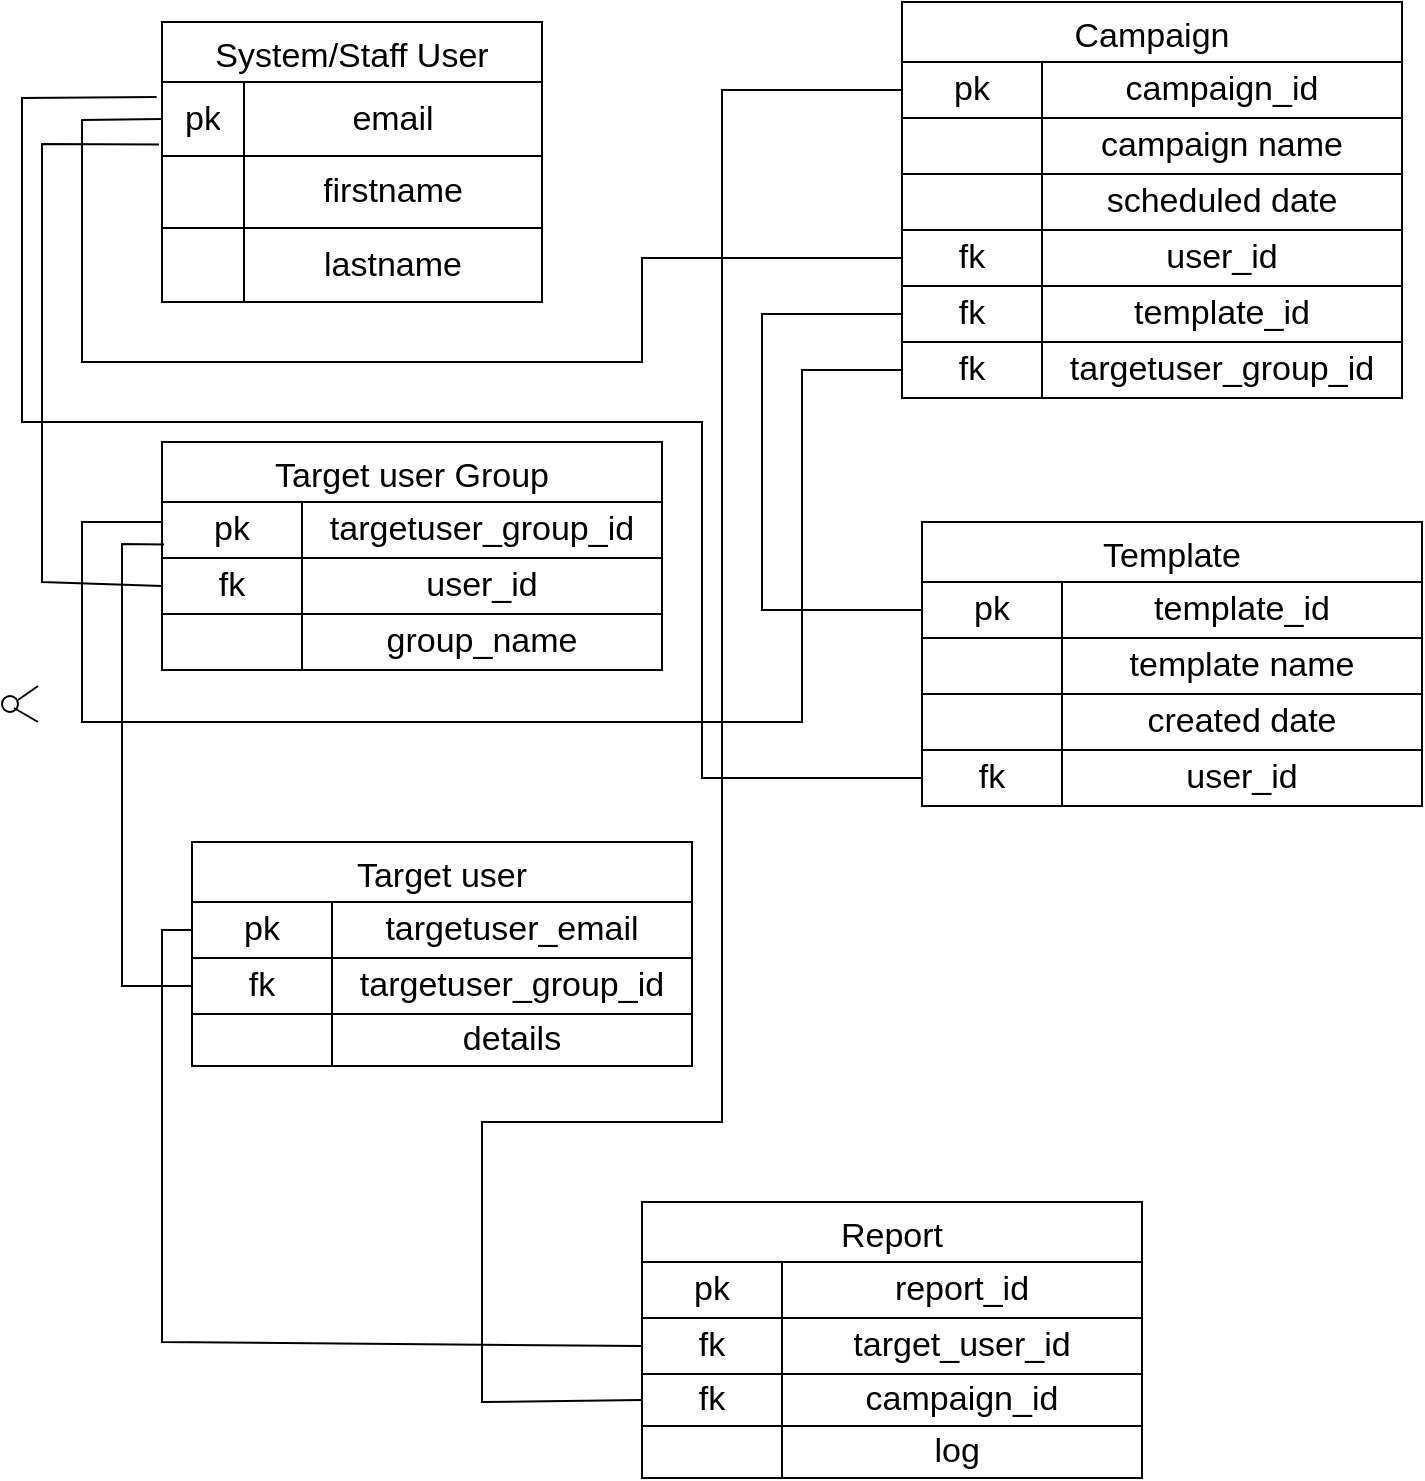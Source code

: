 <mxfile version="15.5.8" type="github">
  <diagram id="3sVeqilaeU76Qi4j4wXU" name="Page-1">
    <mxGraphModel dx="484" dy="245" grid="1" gridSize="10" guides="1" tooltips="1" connect="1" arrows="1" fold="1" page="1" pageScale="1" pageWidth="850" pageHeight="1100" math="0" shadow="0">
      <root>
        <mxCell id="0" />
        <mxCell id="1" parent="0" />
        <mxCell id="B4DYz3CWHDuPZqb7g97D-31" value="System/Staff User" style="shape=table;startSize=30;container=1;collapsible=0;childLayout=tableLayout;fontSize=17;" vertex="1" parent="1">
          <mxGeometry x="160" y="110" width="190" height="140" as="geometry" />
        </mxCell>
        <mxCell id="B4DYz3CWHDuPZqb7g97D-32" value="" style="shape=partialRectangle;collapsible=0;dropTarget=0;pointerEvents=0;fillColor=none;top=0;left=0;bottom=0;right=0;points=[[0,0.5],[1,0.5]];portConstraint=eastwest;fontSize=17;" vertex="1" parent="B4DYz3CWHDuPZqb7g97D-31">
          <mxGeometry y="30" width="190" height="37" as="geometry" />
        </mxCell>
        <mxCell id="B4DYz3CWHDuPZqb7g97D-33" value="pk" style="shape=partialRectangle;html=1;whiteSpace=wrap;connectable=0;overflow=hidden;fillColor=none;top=0;left=0;bottom=0;right=0;pointerEvents=1;fontSize=17;" vertex="1" parent="B4DYz3CWHDuPZqb7g97D-32">
          <mxGeometry width="41" height="37" as="geometry">
            <mxRectangle width="41" height="37" as="alternateBounds" />
          </mxGeometry>
        </mxCell>
        <mxCell id="B4DYz3CWHDuPZqb7g97D-34" value="email" style="shape=partialRectangle;html=1;whiteSpace=wrap;connectable=0;overflow=hidden;fillColor=none;top=0;left=0;bottom=0;right=0;pointerEvents=1;fontSize=17;" vertex="1" parent="B4DYz3CWHDuPZqb7g97D-32">
          <mxGeometry x="41" width="149" height="37" as="geometry">
            <mxRectangle width="149" height="37" as="alternateBounds" />
          </mxGeometry>
        </mxCell>
        <mxCell id="B4DYz3CWHDuPZqb7g97D-35" value="" style="shape=partialRectangle;collapsible=0;dropTarget=0;pointerEvents=0;fillColor=none;top=0;left=0;bottom=0;right=0;points=[[0,0.5],[1,0.5]];portConstraint=eastwest;fontSize=17;" vertex="1" parent="B4DYz3CWHDuPZqb7g97D-31">
          <mxGeometry y="67" width="190" height="36" as="geometry" />
        </mxCell>
        <mxCell id="B4DYz3CWHDuPZqb7g97D-36" value="" style="shape=partialRectangle;html=1;whiteSpace=wrap;connectable=0;overflow=hidden;fillColor=none;top=0;left=0;bottom=0;right=0;pointerEvents=1;fontSize=17;" vertex="1" parent="B4DYz3CWHDuPZqb7g97D-35">
          <mxGeometry width="41" height="36" as="geometry">
            <mxRectangle width="41" height="36" as="alternateBounds" />
          </mxGeometry>
        </mxCell>
        <mxCell id="B4DYz3CWHDuPZqb7g97D-37" value="firstname" style="shape=partialRectangle;html=1;whiteSpace=wrap;connectable=0;overflow=hidden;fillColor=none;top=0;left=0;bottom=0;right=0;pointerEvents=1;fontSize=17;" vertex="1" parent="B4DYz3CWHDuPZqb7g97D-35">
          <mxGeometry x="41" width="149" height="36" as="geometry">
            <mxRectangle width="149" height="36" as="alternateBounds" />
          </mxGeometry>
        </mxCell>
        <mxCell id="B4DYz3CWHDuPZqb7g97D-38" value="" style="shape=partialRectangle;collapsible=0;dropTarget=0;pointerEvents=0;fillColor=none;top=0;left=0;bottom=0;right=0;points=[[0,0.5],[1,0.5]];portConstraint=eastwest;fontSize=17;" vertex="1" parent="B4DYz3CWHDuPZqb7g97D-31">
          <mxGeometry y="103" width="190" height="37" as="geometry" />
        </mxCell>
        <mxCell id="B4DYz3CWHDuPZqb7g97D-39" value="" style="shape=partialRectangle;html=1;whiteSpace=wrap;connectable=0;overflow=hidden;fillColor=none;top=0;left=0;bottom=0;right=0;pointerEvents=1;fontSize=17;" vertex="1" parent="B4DYz3CWHDuPZqb7g97D-38">
          <mxGeometry width="41" height="37" as="geometry">
            <mxRectangle width="41" height="37" as="alternateBounds" />
          </mxGeometry>
        </mxCell>
        <mxCell id="B4DYz3CWHDuPZqb7g97D-40" value="lastname" style="shape=partialRectangle;html=1;whiteSpace=wrap;connectable=0;overflow=hidden;fillColor=none;top=0;left=0;bottom=0;right=0;pointerEvents=1;fontSize=17;" vertex="1" parent="B4DYz3CWHDuPZqb7g97D-38">
          <mxGeometry x="41" width="149" height="37" as="geometry">
            <mxRectangle width="149" height="37" as="alternateBounds" />
          </mxGeometry>
        </mxCell>
        <mxCell id="B4DYz3CWHDuPZqb7g97D-111" value="Campaign" style="shape=table;startSize=30;container=1;collapsible=0;childLayout=tableLayout;fontSize=17;" vertex="1" parent="1">
          <mxGeometry x="530" y="100" width="250" height="198" as="geometry" />
        </mxCell>
        <mxCell id="B4DYz3CWHDuPZqb7g97D-112" value="" style="shape=partialRectangle;collapsible=0;dropTarget=0;pointerEvents=0;fillColor=none;top=0;left=0;bottom=0;right=0;points=[[0,0.5],[1,0.5]];portConstraint=eastwest;fontSize=17;" vertex="1" parent="B4DYz3CWHDuPZqb7g97D-111">
          <mxGeometry y="30" width="250" height="28" as="geometry" />
        </mxCell>
        <mxCell id="B4DYz3CWHDuPZqb7g97D-113" value="pk" style="shape=partialRectangle;html=1;whiteSpace=wrap;connectable=0;overflow=hidden;fillColor=none;top=0;left=0;bottom=0;right=0;pointerEvents=1;fontSize=17;" vertex="1" parent="B4DYz3CWHDuPZqb7g97D-112">
          <mxGeometry width="70" height="28" as="geometry">
            <mxRectangle width="70" height="28" as="alternateBounds" />
          </mxGeometry>
        </mxCell>
        <mxCell id="B4DYz3CWHDuPZqb7g97D-114" value="campaign_id" style="shape=partialRectangle;html=1;whiteSpace=wrap;connectable=0;overflow=hidden;fillColor=none;top=0;left=0;bottom=0;right=0;pointerEvents=1;fontSize=17;" vertex="1" parent="B4DYz3CWHDuPZqb7g97D-112">
          <mxGeometry x="70" width="180" height="28" as="geometry">
            <mxRectangle width="180" height="28" as="alternateBounds" />
          </mxGeometry>
        </mxCell>
        <mxCell id="B4DYz3CWHDuPZqb7g97D-115" value="" style="shape=partialRectangle;collapsible=0;dropTarget=0;pointerEvents=0;fillColor=none;top=0;left=0;bottom=0;right=0;points=[[0,0.5],[1,0.5]];portConstraint=eastwest;fontSize=17;" vertex="1" parent="B4DYz3CWHDuPZqb7g97D-111">
          <mxGeometry y="58" width="250" height="28" as="geometry" />
        </mxCell>
        <mxCell id="B4DYz3CWHDuPZqb7g97D-116" value="" style="shape=partialRectangle;html=1;whiteSpace=wrap;connectable=0;overflow=hidden;fillColor=none;top=0;left=0;bottom=0;right=0;pointerEvents=1;fontSize=17;" vertex="1" parent="B4DYz3CWHDuPZqb7g97D-115">
          <mxGeometry width="70" height="28" as="geometry">
            <mxRectangle width="70" height="28" as="alternateBounds" />
          </mxGeometry>
        </mxCell>
        <mxCell id="B4DYz3CWHDuPZqb7g97D-117" value="campaign name" style="shape=partialRectangle;html=1;whiteSpace=wrap;connectable=0;overflow=hidden;fillColor=none;top=0;left=0;bottom=0;right=0;pointerEvents=1;fontSize=17;" vertex="1" parent="B4DYz3CWHDuPZqb7g97D-115">
          <mxGeometry x="70" width="180" height="28" as="geometry">
            <mxRectangle width="180" height="28" as="alternateBounds" />
          </mxGeometry>
        </mxCell>
        <mxCell id="B4DYz3CWHDuPZqb7g97D-118" value="" style="shape=partialRectangle;collapsible=0;dropTarget=0;pointerEvents=0;fillColor=none;top=0;left=0;bottom=0;right=0;points=[[0,0.5],[1,0.5]];portConstraint=eastwest;fontSize=17;" vertex="1" parent="B4DYz3CWHDuPZqb7g97D-111">
          <mxGeometry y="86" width="250" height="28" as="geometry" />
        </mxCell>
        <mxCell id="B4DYz3CWHDuPZqb7g97D-119" value="" style="shape=partialRectangle;html=1;whiteSpace=wrap;connectable=0;overflow=hidden;fillColor=none;top=0;left=0;bottom=0;right=0;pointerEvents=1;fontSize=17;" vertex="1" parent="B4DYz3CWHDuPZqb7g97D-118">
          <mxGeometry width="70" height="28" as="geometry">
            <mxRectangle width="70" height="28" as="alternateBounds" />
          </mxGeometry>
        </mxCell>
        <mxCell id="B4DYz3CWHDuPZqb7g97D-120" value="scheduled date" style="shape=partialRectangle;html=1;whiteSpace=wrap;connectable=0;overflow=hidden;fillColor=none;top=0;left=0;bottom=0;right=0;pointerEvents=1;fontSize=17;" vertex="1" parent="B4DYz3CWHDuPZqb7g97D-118">
          <mxGeometry x="70" width="180" height="28" as="geometry">
            <mxRectangle width="180" height="28" as="alternateBounds" />
          </mxGeometry>
        </mxCell>
        <mxCell id="B4DYz3CWHDuPZqb7g97D-121" value="" style="shape=partialRectangle;collapsible=0;dropTarget=0;pointerEvents=0;fillColor=none;top=0;left=0;bottom=0;right=0;points=[[0,0.5],[1,0.5]];portConstraint=eastwest;fontSize=17;" vertex="1" parent="B4DYz3CWHDuPZqb7g97D-111">
          <mxGeometry y="114" width="250" height="28" as="geometry" />
        </mxCell>
        <mxCell id="B4DYz3CWHDuPZqb7g97D-122" value="fk" style="shape=partialRectangle;html=1;whiteSpace=wrap;connectable=0;overflow=hidden;fillColor=none;top=0;left=0;bottom=0;right=0;pointerEvents=1;fontSize=17;" vertex="1" parent="B4DYz3CWHDuPZqb7g97D-121">
          <mxGeometry width="70" height="28" as="geometry">
            <mxRectangle width="70" height="28" as="alternateBounds" />
          </mxGeometry>
        </mxCell>
        <mxCell id="B4DYz3CWHDuPZqb7g97D-123" value="user_id" style="shape=partialRectangle;html=1;whiteSpace=wrap;connectable=0;overflow=hidden;fillColor=none;top=0;left=0;bottom=0;right=0;pointerEvents=1;fontSize=17;" vertex="1" parent="B4DYz3CWHDuPZqb7g97D-121">
          <mxGeometry x="70" width="180" height="28" as="geometry">
            <mxRectangle width="180" height="28" as="alternateBounds" />
          </mxGeometry>
        </mxCell>
        <mxCell id="B4DYz3CWHDuPZqb7g97D-124" value="" style="shape=partialRectangle;collapsible=0;dropTarget=0;pointerEvents=0;fillColor=none;top=0;left=0;bottom=0;right=0;points=[[0,0.5],[1,0.5]];portConstraint=eastwest;fontSize=17;" vertex="1" parent="B4DYz3CWHDuPZqb7g97D-111">
          <mxGeometry y="142" width="250" height="28" as="geometry" />
        </mxCell>
        <mxCell id="B4DYz3CWHDuPZqb7g97D-125" value="fk" style="shape=partialRectangle;html=1;whiteSpace=wrap;connectable=0;overflow=hidden;fillColor=none;top=0;left=0;bottom=0;right=0;pointerEvents=1;fontSize=17;" vertex="1" parent="B4DYz3CWHDuPZqb7g97D-124">
          <mxGeometry width="70" height="28" as="geometry">
            <mxRectangle width="70" height="28" as="alternateBounds" />
          </mxGeometry>
        </mxCell>
        <mxCell id="B4DYz3CWHDuPZqb7g97D-126" value="template_id" style="shape=partialRectangle;html=1;whiteSpace=wrap;connectable=0;overflow=hidden;fillColor=none;top=0;left=0;bottom=0;right=0;pointerEvents=1;fontSize=17;" vertex="1" parent="B4DYz3CWHDuPZqb7g97D-124">
          <mxGeometry x="70" width="180" height="28" as="geometry">
            <mxRectangle width="180" height="28" as="alternateBounds" />
          </mxGeometry>
        </mxCell>
        <mxCell id="B4DYz3CWHDuPZqb7g97D-127" style="shape=partialRectangle;collapsible=0;dropTarget=0;pointerEvents=0;fillColor=none;top=0;left=0;bottom=0;right=0;points=[[0,0.5],[1,0.5]];portConstraint=eastwest;fontSize=17;" vertex="1" parent="B4DYz3CWHDuPZqb7g97D-111">
          <mxGeometry y="170" width="250" height="28" as="geometry" />
        </mxCell>
        <mxCell id="B4DYz3CWHDuPZqb7g97D-128" value="fk" style="shape=partialRectangle;html=1;whiteSpace=wrap;connectable=0;overflow=hidden;fillColor=none;top=0;left=0;bottom=0;right=0;pointerEvents=1;fontSize=17;" vertex="1" parent="B4DYz3CWHDuPZqb7g97D-127">
          <mxGeometry width="70" height="28" as="geometry">
            <mxRectangle width="70" height="28" as="alternateBounds" />
          </mxGeometry>
        </mxCell>
        <mxCell id="B4DYz3CWHDuPZqb7g97D-129" value="targetuser_group_id" style="shape=partialRectangle;html=1;whiteSpace=wrap;connectable=0;overflow=hidden;fillColor=none;top=0;left=0;bottom=0;right=0;pointerEvents=1;fontSize=17;" vertex="1" parent="B4DYz3CWHDuPZqb7g97D-127">
          <mxGeometry x="70" width="180" height="28" as="geometry">
            <mxRectangle width="180" height="28" as="alternateBounds" />
          </mxGeometry>
        </mxCell>
        <mxCell id="B4DYz3CWHDuPZqb7g97D-130" value="Template" style="shape=table;startSize=30;container=1;collapsible=0;childLayout=tableLayout;fontSize=17;" vertex="1" parent="1">
          <mxGeometry x="540" y="360" width="250" height="142" as="geometry" />
        </mxCell>
        <mxCell id="B4DYz3CWHDuPZqb7g97D-131" value="" style="shape=partialRectangle;collapsible=0;dropTarget=0;pointerEvents=0;fillColor=none;top=0;left=0;bottom=0;right=0;points=[[0,0.5],[1,0.5]];portConstraint=eastwest;fontSize=17;" vertex="1" parent="B4DYz3CWHDuPZqb7g97D-130">
          <mxGeometry y="30" width="250" height="28" as="geometry" />
        </mxCell>
        <mxCell id="B4DYz3CWHDuPZqb7g97D-132" value="pk" style="shape=partialRectangle;html=1;whiteSpace=wrap;connectable=0;overflow=hidden;fillColor=none;top=0;left=0;bottom=0;right=0;pointerEvents=1;fontSize=17;" vertex="1" parent="B4DYz3CWHDuPZqb7g97D-131">
          <mxGeometry width="70" height="28" as="geometry">
            <mxRectangle width="70" height="28" as="alternateBounds" />
          </mxGeometry>
        </mxCell>
        <mxCell id="B4DYz3CWHDuPZqb7g97D-133" value="template_id" style="shape=partialRectangle;html=1;whiteSpace=wrap;connectable=0;overflow=hidden;fillColor=none;top=0;left=0;bottom=0;right=0;pointerEvents=1;fontSize=17;" vertex="1" parent="B4DYz3CWHDuPZqb7g97D-131">
          <mxGeometry x="70" width="180" height="28" as="geometry">
            <mxRectangle width="180" height="28" as="alternateBounds" />
          </mxGeometry>
        </mxCell>
        <mxCell id="B4DYz3CWHDuPZqb7g97D-134" value="" style="shape=partialRectangle;collapsible=0;dropTarget=0;pointerEvents=0;fillColor=none;top=0;left=0;bottom=0;right=0;points=[[0,0.5],[1,0.5]];portConstraint=eastwest;fontSize=17;" vertex="1" parent="B4DYz3CWHDuPZqb7g97D-130">
          <mxGeometry y="58" width="250" height="28" as="geometry" />
        </mxCell>
        <mxCell id="B4DYz3CWHDuPZqb7g97D-135" value="" style="shape=partialRectangle;html=1;whiteSpace=wrap;connectable=0;overflow=hidden;fillColor=none;top=0;left=0;bottom=0;right=0;pointerEvents=1;fontSize=17;" vertex="1" parent="B4DYz3CWHDuPZqb7g97D-134">
          <mxGeometry width="70" height="28" as="geometry">
            <mxRectangle width="70" height="28" as="alternateBounds" />
          </mxGeometry>
        </mxCell>
        <mxCell id="B4DYz3CWHDuPZqb7g97D-136" value="template name" style="shape=partialRectangle;html=1;whiteSpace=wrap;connectable=0;overflow=hidden;fillColor=none;top=0;left=0;bottom=0;right=0;pointerEvents=1;fontSize=17;" vertex="1" parent="B4DYz3CWHDuPZqb7g97D-134">
          <mxGeometry x="70" width="180" height="28" as="geometry">
            <mxRectangle width="180" height="28" as="alternateBounds" />
          </mxGeometry>
        </mxCell>
        <mxCell id="B4DYz3CWHDuPZqb7g97D-137" value="" style="shape=partialRectangle;collapsible=0;dropTarget=0;pointerEvents=0;fillColor=none;top=0;left=0;bottom=0;right=0;points=[[0,0.5],[1,0.5]];portConstraint=eastwest;fontSize=17;" vertex="1" parent="B4DYz3CWHDuPZqb7g97D-130">
          <mxGeometry y="86" width="250" height="28" as="geometry" />
        </mxCell>
        <mxCell id="B4DYz3CWHDuPZqb7g97D-138" value="" style="shape=partialRectangle;html=1;whiteSpace=wrap;connectable=0;overflow=hidden;fillColor=none;top=0;left=0;bottom=0;right=0;pointerEvents=1;fontSize=17;" vertex="1" parent="B4DYz3CWHDuPZqb7g97D-137">
          <mxGeometry width="70" height="28" as="geometry">
            <mxRectangle width="70" height="28" as="alternateBounds" />
          </mxGeometry>
        </mxCell>
        <mxCell id="B4DYz3CWHDuPZqb7g97D-139" value="created date" style="shape=partialRectangle;html=1;whiteSpace=wrap;connectable=0;overflow=hidden;fillColor=none;top=0;left=0;bottom=0;right=0;pointerEvents=1;fontSize=17;" vertex="1" parent="B4DYz3CWHDuPZqb7g97D-137">
          <mxGeometry x="70" width="180" height="28" as="geometry">
            <mxRectangle width="180" height="28" as="alternateBounds" />
          </mxGeometry>
        </mxCell>
        <mxCell id="B4DYz3CWHDuPZqb7g97D-140" value="" style="shape=partialRectangle;collapsible=0;dropTarget=0;pointerEvents=0;fillColor=none;top=0;left=0;bottom=0;right=0;points=[[0,0.5],[1,0.5]];portConstraint=eastwest;fontSize=17;" vertex="1" parent="B4DYz3CWHDuPZqb7g97D-130">
          <mxGeometry y="114" width="250" height="28" as="geometry" />
        </mxCell>
        <mxCell id="B4DYz3CWHDuPZqb7g97D-141" value="fk" style="shape=partialRectangle;html=1;whiteSpace=wrap;connectable=0;overflow=hidden;fillColor=none;top=0;left=0;bottom=0;right=0;pointerEvents=1;fontSize=17;" vertex="1" parent="B4DYz3CWHDuPZqb7g97D-140">
          <mxGeometry width="70" height="28" as="geometry">
            <mxRectangle width="70" height="28" as="alternateBounds" />
          </mxGeometry>
        </mxCell>
        <mxCell id="B4DYz3CWHDuPZqb7g97D-142" value="user_id" style="shape=partialRectangle;html=1;whiteSpace=wrap;connectable=0;overflow=hidden;fillColor=none;top=0;left=0;bottom=0;right=0;pointerEvents=1;fontSize=17;" vertex="1" parent="B4DYz3CWHDuPZqb7g97D-140">
          <mxGeometry x="70" width="180" height="28" as="geometry">
            <mxRectangle width="180" height="28" as="alternateBounds" />
          </mxGeometry>
        </mxCell>
        <mxCell id="B4DYz3CWHDuPZqb7g97D-149" value="Target user Group" style="shape=table;startSize=30;container=1;collapsible=0;childLayout=tableLayout;fontSize=17;" vertex="1" parent="1">
          <mxGeometry x="160" y="320" width="250" height="114" as="geometry" />
        </mxCell>
        <mxCell id="B4DYz3CWHDuPZqb7g97D-150" value="" style="shape=partialRectangle;collapsible=0;dropTarget=0;pointerEvents=0;fillColor=none;top=0;left=0;bottom=0;right=0;points=[[0,0.5],[1,0.5]];portConstraint=eastwest;fontSize=17;" vertex="1" parent="B4DYz3CWHDuPZqb7g97D-149">
          <mxGeometry y="30" width="250" height="28" as="geometry" />
        </mxCell>
        <mxCell id="B4DYz3CWHDuPZqb7g97D-151" value="pk" style="shape=partialRectangle;html=1;whiteSpace=wrap;connectable=0;overflow=hidden;fillColor=none;top=0;left=0;bottom=0;right=0;pointerEvents=1;fontSize=17;" vertex="1" parent="B4DYz3CWHDuPZqb7g97D-150">
          <mxGeometry width="70" height="28" as="geometry">
            <mxRectangle width="70" height="28" as="alternateBounds" />
          </mxGeometry>
        </mxCell>
        <mxCell id="B4DYz3CWHDuPZqb7g97D-152" value="targetuser_group_id" style="shape=partialRectangle;html=1;whiteSpace=wrap;connectable=0;overflow=hidden;fillColor=none;top=0;left=0;bottom=0;right=0;pointerEvents=1;fontSize=17;" vertex="1" parent="B4DYz3CWHDuPZqb7g97D-150">
          <mxGeometry x="70" width="180" height="28" as="geometry">
            <mxRectangle width="180" height="28" as="alternateBounds" />
          </mxGeometry>
        </mxCell>
        <mxCell id="B4DYz3CWHDuPZqb7g97D-153" value="" style="shape=partialRectangle;collapsible=0;dropTarget=0;pointerEvents=0;fillColor=none;top=0;left=0;bottom=0;right=0;points=[[0,0.5],[1,0.5]];portConstraint=eastwest;fontSize=17;" vertex="1" parent="B4DYz3CWHDuPZqb7g97D-149">
          <mxGeometry y="58" width="250" height="28" as="geometry" />
        </mxCell>
        <mxCell id="B4DYz3CWHDuPZqb7g97D-154" value="fk" style="shape=partialRectangle;html=1;whiteSpace=wrap;connectable=0;overflow=hidden;fillColor=none;top=0;left=0;bottom=0;right=0;pointerEvents=1;fontSize=17;" vertex="1" parent="B4DYz3CWHDuPZqb7g97D-153">
          <mxGeometry width="70" height="28" as="geometry">
            <mxRectangle width="70" height="28" as="alternateBounds" />
          </mxGeometry>
        </mxCell>
        <mxCell id="B4DYz3CWHDuPZqb7g97D-155" value="user_id" style="shape=partialRectangle;html=1;whiteSpace=wrap;connectable=0;overflow=hidden;fillColor=none;top=0;left=0;bottom=0;right=0;pointerEvents=1;fontSize=17;" vertex="1" parent="B4DYz3CWHDuPZqb7g97D-153">
          <mxGeometry x="70" width="180" height="28" as="geometry">
            <mxRectangle width="180" height="28" as="alternateBounds" />
          </mxGeometry>
        </mxCell>
        <mxCell id="B4DYz3CWHDuPZqb7g97D-159" value="" style="shape=partialRectangle;collapsible=0;dropTarget=0;pointerEvents=0;fillColor=none;top=0;left=0;bottom=0;right=0;points=[[0,0.5],[1,0.5]];portConstraint=eastwest;fontSize=17;" vertex="1" parent="B4DYz3CWHDuPZqb7g97D-149">
          <mxGeometry y="86" width="250" height="28" as="geometry" />
        </mxCell>
        <mxCell id="B4DYz3CWHDuPZqb7g97D-160" value="" style="shape=partialRectangle;html=1;whiteSpace=wrap;connectable=0;overflow=hidden;fillColor=none;top=0;left=0;bottom=0;right=0;pointerEvents=1;fontSize=17;" vertex="1" parent="B4DYz3CWHDuPZqb7g97D-159">
          <mxGeometry width="70" height="28" as="geometry">
            <mxRectangle width="70" height="28" as="alternateBounds" />
          </mxGeometry>
        </mxCell>
        <mxCell id="B4DYz3CWHDuPZqb7g97D-161" value="group_name" style="shape=partialRectangle;html=1;whiteSpace=wrap;connectable=0;overflow=hidden;fillColor=none;top=0;left=0;bottom=0;right=0;pointerEvents=1;fontSize=17;" vertex="1" parent="B4DYz3CWHDuPZqb7g97D-159">
          <mxGeometry x="70" width="180" height="28" as="geometry">
            <mxRectangle width="180" height="28" as="alternateBounds" />
          </mxGeometry>
        </mxCell>
        <mxCell id="B4DYz3CWHDuPZqb7g97D-162" value="Target user" style="shape=table;startSize=30;container=1;collapsible=0;childLayout=tableLayout;fontSize=17;" vertex="1" parent="1">
          <mxGeometry x="175" y="520" width="250" height="112" as="geometry" />
        </mxCell>
        <mxCell id="B4DYz3CWHDuPZqb7g97D-163" value="" style="shape=partialRectangle;collapsible=0;dropTarget=0;pointerEvents=0;fillColor=none;top=0;left=0;bottom=0;right=0;points=[[0,0.5],[1,0.5]];portConstraint=eastwest;fontSize=17;" vertex="1" parent="B4DYz3CWHDuPZqb7g97D-162">
          <mxGeometry y="30" width="250" height="28" as="geometry" />
        </mxCell>
        <mxCell id="B4DYz3CWHDuPZqb7g97D-164" value="pk" style="shape=partialRectangle;html=1;whiteSpace=wrap;connectable=0;overflow=hidden;fillColor=none;top=0;left=0;bottom=0;right=0;pointerEvents=1;fontSize=17;" vertex="1" parent="B4DYz3CWHDuPZqb7g97D-163">
          <mxGeometry width="70" height="28" as="geometry">
            <mxRectangle width="70" height="28" as="alternateBounds" />
          </mxGeometry>
        </mxCell>
        <mxCell id="B4DYz3CWHDuPZqb7g97D-165" value="targetuser_email" style="shape=partialRectangle;html=1;whiteSpace=wrap;connectable=0;overflow=hidden;fillColor=none;top=0;left=0;bottom=0;right=0;pointerEvents=1;fontSize=17;" vertex="1" parent="B4DYz3CWHDuPZqb7g97D-163">
          <mxGeometry x="70" width="180" height="28" as="geometry">
            <mxRectangle width="180" height="28" as="alternateBounds" />
          </mxGeometry>
        </mxCell>
        <mxCell id="B4DYz3CWHDuPZqb7g97D-166" value="" style="shape=partialRectangle;collapsible=0;dropTarget=0;pointerEvents=0;fillColor=none;top=0;left=0;bottom=0;right=0;points=[[0,0.5],[1,0.5]];portConstraint=eastwest;fontSize=17;" vertex="1" parent="B4DYz3CWHDuPZqb7g97D-162">
          <mxGeometry y="58" width="250" height="28" as="geometry" />
        </mxCell>
        <mxCell id="B4DYz3CWHDuPZqb7g97D-167" value="fk" style="shape=partialRectangle;html=1;whiteSpace=wrap;connectable=0;overflow=hidden;fillColor=none;top=0;left=0;bottom=0;right=0;pointerEvents=1;fontSize=17;" vertex="1" parent="B4DYz3CWHDuPZqb7g97D-166">
          <mxGeometry width="70" height="28" as="geometry">
            <mxRectangle width="70" height="28" as="alternateBounds" />
          </mxGeometry>
        </mxCell>
        <mxCell id="B4DYz3CWHDuPZqb7g97D-168" value="targetuser_group_id" style="shape=partialRectangle;html=1;whiteSpace=wrap;connectable=0;overflow=hidden;fillColor=none;top=0;left=0;bottom=0;right=0;pointerEvents=1;fontSize=17;" vertex="1" parent="B4DYz3CWHDuPZqb7g97D-166">
          <mxGeometry x="70" width="180" height="28" as="geometry">
            <mxRectangle width="180" height="28" as="alternateBounds" />
          </mxGeometry>
        </mxCell>
        <mxCell id="B4DYz3CWHDuPZqb7g97D-172" value="" style="shape=partialRectangle;collapsible=0;dropTarget=0;pointerEvents=0;fillColor=none;top=0;left=0;bottom=0;right=0;points=[[0,0.5],[1,0.5]];portConstraint=eastwest;fontSize=17;" vertex="1" parent="B4DYz3CWHDuPZqb7g97D-162">
          <mxGeometry y="86" width="250" height="26" as="geometry" />
        </mxCell>
        <mxCell id="B4DYz3CWHDuPZqb7g97D-173" value="" style="shape=partialRectangle;html=1;whiteSpace=wrap;connectable=0;overflow=hidden;fillColor=none;top=0;left=0;bottom=0;right=0;pointerEvents=1;fontSize=17;" vertex="1" parent="B4DYz3CWHDuPZqb7g97D-172">
          <mxGeometry width="70" height="26" as="geometry">
            <mxRectangle width="70" height="26" as="alternateBounds" />
          </mxGeometry>
        </mxCell>
        <mxCell id="B4DYz3CWHDuPZqb7g97D-174" value="details" style="shape=partialRectangle;html=1;whiteSpace=wrap;connectable=0;overflow=hidden;fillColor=none;top=0;left=0;bottom=0;right=0;pointerEvents=1;fontSize=17;" vertex="1" parent="B4DYz3CWHDuPZqb7g97D-172">
          <mxGeometry x="70" width="180" height="26" as="geometry">
            <mxRectangle width="180" height="26" as="alternateBounds" />
          </mxGeometry>
        </mxCell>
        <mxCell id="B4DYz3CWHDuPZqb7g97D-175" value="" style="endArrow=none;html=1;rounded=0;fontSize=17;exitX=0;exitY=0.5;exitDx=0;exitDy=0;entryX=0;entryY=0.5;entryDx=0;entryDy=0;" edge="1" parent="1" source="B4DYz3CWHDuPZqb7g97D-32" target="B4DYz3CWHDuPZqb7g97D-121">
          <mxGeometry width="50" height="50" relative="1" as="geometry">
            <mxPoint x="350" y="190" as="sourcePoint" />
            <mxPoint x="490" y="150" as="targetPoint" />
            <Array as="points">
              <mxPoint x="120" y="159" />
              <mxPoint x="120" y="280" />
              <mxPoint x="400" y="280" />
              <mxPoint x="400" y="228" />
            </Array>
          </mxGeometry>
        </mxCell>
        <mxCell id="B4DYz3CWHDuPZqb7g97D-176" value="" style="endArrow=none;html=1;rounded=0;fontSize=17;entryX=0;entryY=0.5;entryDx=0;entryDy=0;exitX=0;exitY=0.5;exitDx=0;exitDy=0;" edge="1" parent="1" source="B4DYz3CWHDuPZqb7g97D-131" target="B4DYz3CWHDuPZqb7g97D-124">
          <mxGeometry width="50" height="50" relative="1" as="geometry">
            <mxPoint x="480" y="420" as="sourcePoint" />
            <mxPoint x="550" y="260" as="targetPoint" />
            <Array as="points">
              <mxPoint x="460" y="404" />
              <mxPoint x="460" y="256" />
            </Array>
          </mxGeometry>
        </mxCell>
        <mxCell id="B4DYz3CWHDuPZqb7g97D-177" value="" style="endArrow=none;html=1;rounded=0;fontSize=17;entryX=0;entryY=0.5;entryDx=0;entryDy=0;" edge="1" parent="1" target="B4DYz3CWHDuPZqb7g97D-127">
          <mxGeometry width="50" height="50" relative="1" as="geometry">
            <mxPoint x="160" y="360" as="sourcePoint" />
            <mxPoint x="540" y="310" as="targetPoint" />
            <Array as="points">
              <mxPoint x="120" y="360" />
              <mxPoint x="120" y="460" />
              <mxPoint x="480" y="460" />
              <mxPoint x="480" y="284" />
            </Array>
          </mxGeometry>
        </mxCell>
        <mxCell id="B4DYz3CWHDuPZqb7g97D-178" value="" style="endArrow=none;html=1;rounded=0;fontSize=17;entryX=-0.008;entryY=0.845;entryDx=0;entryDy=0;entryPerimeter=0;exitX=0;exitY=0.5;exitDx=0;exitDy=0;" edge="1" parent="1" source="B4DYz3CWHDuPZqb7g97D-153" target="B4DYz3CWHDuPZqb7g97D-32">
          <mxGeometry width="50" height="50" relative="1" as="geometry">
            <mxPoint x="100" y="390" as="sourcePoint" />
            <mxPoint x="170" y="210" as="targetPoint" />
            <Array as="points">
              <mxPoint x="100" y="390" />
              <mxPoint x="100" y="171" />
            </Array>
          </mxGeometry>
        </mxCell>
        <mxCell id="B4DYz3CWHDuPZqb7g97D-179" value="" style="endArrow=none;html=1;rounded=0;fontSize=17;exitX=0.004;exitY=0.759;exitDx=0;exitDy=0;exitPerimeter=0;entryX=0;entryY=0.5;entryDx=0;entryDy=0;" edge="1" parent="1" source="B4DYz3CWHDuPZqb7g97D-150" target="B4DYz3CWHDuPZqb7g97D-166">
          <mxGeometry width="50" height="50" relative="1" as="geometry">
            <mxPoint x="140" y="380" as="sourcePoint" />
            <mxPoint x="140" y="580" as="targetPoint" />
            <Array as="points">
              <mxPoint x="140" y="371" />
              <mxPoint x="140" y="592" />
            </Array>
          </mxGeometry>
        </mxCell>
        <mxCell id="B4DYz3CWHDuPZqb7g97D-180" value="" style="endArrow=none;html=1;rounded=0;fontSize=17;entryX=-0.014;entryY=0.203;entryDx=0;entryDy=0;entryPerimeter=0;exitX=0;exitY=0.5;exitDx=0;exitDy=0;" edge="1" parent="1" source="B4DYz3CWHDuPZqb7g97D-140" target="B4DYz3CWHDuPZqb7g97D-32">
          <mxGeometry width="50" height="50" relative="1" as="geometry">
            <mxPoint x="80" y="140" as="sourcePoint" />
            <mxPoint x="160" y="140" as="targetPoint" />
            <Array as="points">
              <mxPoint x="430" y="488" />
              <mxPoint x="430" y="310" />
              <mxPoint x="290" y="310" />
              <mxPoint x="90" y="310" />
              <mxPoint x="90" y="148" />
            </Array>
          </mxGeometry>
        </mxCell>
        <mxCell id="B4DYz3CWHDuPZqb7g97D-181" value="Report" style="shape=table;startSize=30;container=1;collapsible=0;childLayout=tableLayout;fontSize=17;" vertex="1" parent="1">
          <mxGeometry x="400" y="700" width="250" height="138" as="geometry" />
        </mxCell>
        <mxCell id="B4DYz3CWHDuPZqb7g97D-182" value="" style="shape=partialRectangle;collapsible=0;dropTarget=0;pointerEvents=0;fillColor=none;top=0;left=0;bottom=0;right=0;points=[[0,0.5],[1,0.5]];portConstraint=eastwest;fontSize=17;" vertex="1" parent="B4DYz3CWHDuPZqb7g97D-181">
          <mxGeometry y="30" width="250" height="28" as="geometry" />
        </mxCell>
        <mxCell id="B4DYz3CWHDuPZqb7g97D-183" value="pk" style="shape=partialRectangle;html=1;whiteSpace=wrap;connectable=0;overflow=hidden;fillColor=none;top=0;left=0;bottom=0;right=0;pointerEvents=1;fontSize=17;" vertex="1" parent="B4DYz3CWHDuPZqb7g97D-182">
          <mxGeometry width="70" height="28" as="geometry">
            <mxRectangle width="70" height="28" as="alternateBounds" />
          </mxGeometry>
        </mxCell>
        <mxCell id="B4DYz3CWHDuPZqb7g97D-184" value="report_id" style="shape=partialRectangle;html=1;whiteSpace=wrap;connectable=0;overflow=hidden;fillColor=none;top=0;left=0;bottom=0;right=0;pointerEvents=1;fontSize=17;" vertex="1" parent="B4DYz3CWHDuPZqb7g97D-182">
          <mxGeometry x="70" width="180" height="28" as="geometry">
            <mxRectangle width="180" height="28" as="alternateBounds" />
          </mxGeometry>
        </mxCell>
        <mxCell id="B4DYz3CWHDuPZqb7g97D-185" value="" style="shape=partialRectangle;collapsible=0;dropTarget=0;pointerEvents=0;fillColor=none;top=0;left=0;bottom=0;right=0;points=[[0,0.5],[1,0.5]];portConstraint=eastwest;fontSize=17;" vertex="1" parent="B4DYz3CWHDuPZqb7g97D-181">
          <mxGeometry y="58" width="250" height="28" as="geometry" />
        </mxCell>
        <mxCell id="B4DYz3CWHDuPZqb7g97D-186" value="fk" style="shape=partialRectangle;html=1;whiteSpace=wrap;connectable=0;overflow=hidden;fillColor=none;top=0;left=0;bottom=0;right=0;pointerEvents=1;fontSize=17;" vertex="1" parent="B4DYz3CWHDuPZqb7g97D-185">
          <mxGeometry width="70" height="28" as="geometry">
            <mxRectangle width="70" height="28" as="alternateBounds" />
          </mxGeometry>
        </mxCell>
        <mxCell id="B4DYz3CWHDuPZqb7g97D-187" value="target_user_id" style="shape=partialRectangle;html=1;whiteSpace=wrap;connectable=0;overflow=hidden;fillColor=none;top=0;left=0;bottom=0;right=0;pointerEvents=1;fontSize=17;" vertex="1" parent="B4DYz3CWHDuPZqb7g97D-185">
          <mxGeometry x="70" width="180" height="28" as="geometry">
            <mxRectangle width="180" height="28" as="alternateBounds" />
          </mxGeometry>
        </mxCell>
        <mxCell id="B4DYz3CWHDuPZqb7g97D-188" value="" style="shape=partialRectangle;collapsible=0;dropTarget=0;pointerEvents=0;fillColor=none;top=0;left=0;bottom=0;right=0;points=[[0,0.5],[1,0.5]];portConstraint=eastwest;fontSize=17;" vertex="1" parent="B4DYz3CWHDuPZqb7g97D-181">
          <mxGeometry y="86" width="250" height="26" as="geometry" />
        </mxCell>
        <mxCell id="B4DYz3CWHDuPZqb7g97D-189" value="fk" style="shape=partialRectangle;html=1;whiteSpace=wrap;connectable=0;overflow=hidden;fillColor=none;top=0;left=0;bottom=0;right=0;pointerEvents=1;fontSize=17;" vertex="1" parent="B4DYz3CWHDuPZqb7g97D-188">
          <mxGeometry width="70" height="26" as="geometry">
            <mxRectangle width="70" height="26" as="alternateBounds" />
          </mxGeometry>
        </mxCell>
        <mxCell id="B4DYz3CWHDuPZqb7g97D-190" value="campaign_id" style="shape=partialRectangle;html=1;whiteSpace=wrap;connectable=0;overflow=hidden;fillColor=none;top=0;left=0;bottom=0;right=0;pointerEvents=1;fontSize=17;" vertex="1" parent="B4DYz3CWHDuPZqb7g97D-188">
          <mxGeometry x="70" width="180" height="26" as="geometry">
            <mxRectangle width="180" height="26" as="alternateBounds" />
          </mxGeometry>
        </mxCell>
        <mxCell id="B4DYz3CWHDuPZqb7g97D-191" style="shape=partialRectangle;collapsible=0;dropTarget=0;pointerEvents=0;fillColor=none;top=0;left=0;bottom=0;right=0;points=[[0,0.5],[1,0.5]];portConstraint=eastwest;fontSize=17;" vertex="1" parent="B4DYz3CWHDuPZqb7g97D-181">
          <mxGeometry y="112" width="250" height="26" as="geometry" />
        </mxCell>
        <mxCell id="B4DYz3CWHDuPZqb7g97D-192" style="shape=partialRectangle;html=1;whiteSpace=wrap;connectable=0;overflow=hidden;fillColor=none;top=0;left=0;bottom=0;right=0;pointerEvents=1;fontSize=17;" vertex="1" parent="B4DYz3CWHDuPZqb7g97D-191">
          <mxGeometry width="70" height="26" as="geometry">
            <mxRectangle width="70" height="26" as="alternateBounds" />
          </mxGeometry>
        </mxCell>
        <mxCell id="B4DYz3CWHDuPZqb7g97D-193" value="log&amp;nbsp;" style="shape=partialRectangle;html=1;whiteSpace=wrap;connectable=0;overflow=hidden;fillColor=none;top=0;left=0;bottom=0;right=0;pointerEvents=1;fontSize=17;" vertex="1" parent="B4DYz3CWHDuPZqb7g97D-191">
          <mxGeometry x="70" width="180" height="26" as="geometry">
            <mxRectangle width="180" height="26" as="alternateBounds" />
          </mxGeometry>
        </mxCell>
        <mxCell id="B4DYz3CWHDuPZqb7g97D-194" value="" style="endArrow=none;html=1;rounded=0;fontSize=17;entryX=0;entryY=0.5;entryDx=0;entryDy=0;exitX=0;exitY=0.5;exitDx=0;exitDy=0;" edge="1" parent="1" source="B4DYz3CWHDuPZqb7g97D-185" target="B4DYz3CWHDuPZqb7g97D-163">
          <mxGeometry width="50" height="50" relative="1" as="geometry">
            <mxPoint x="160" y="850" as="sourcePoint" />
            <mxPoint x="210" y="800" as="targetPoint" />
            <Array as="points">
              <mxPoint x="160" y="770" />
              <mxPoint x="160" y="564" />
            </Array>
          </mxGeometry>
        </mxCell>
        <mxCell id="B4DYz3CWHDuPZqb7g97D-195" value="" style="endArrow=none;html=1;rounded=0;fontSize=17;entryX=0;entryY=0.5;entryDx=0;entryDy=0;exitX=0;exitY=0.5;exitDx=0;exitDy=0;" edge="1" parent="1" source="B4DYz3CWHDuPZqb7g97D-188" target="B4DYz3CWHDuPZqb7g97D-112">
          <mxGeometry width="50" height="50" relative="1" as="geometry">
            <mxPoint x="380" y="800" as="sourcePoint" />
            <mxPoint x="500" y="160" as="targetPoint" />
            <Array as="points">
              <mxPoint x="320" y="800" />
              <mxPoint x="320" y="660" />
              <mxPoint x="440" y="660" />
              <mxPoint x="440" y="144" />
            </Array>
          </mxGeometry>
        </mxCell>
        <mxCell id="B4DYz3CWHDuPZqb7g97D-217" value="" style="group;rotation=-90;" vertex="1" connectable="0" parent="1">
          <mxGeometry x="80" y="442" width="18" height="18" as="geometry" />
        </mxCell>
        <mxCell id="B4DYz3CWHDuPZqb7g97D-200" value="" style="ellipse;whiteSpace=wrap;html=1;aspect=fixed;fontSize=17;rotation=-90;" vertex="1" parent="B4DYz3CWHDuPZqb7g97D-217">
          <mxGeometry y="5" width="8" height="8" as="geometry" />
        </mxCell>
        <mxCell id="B4DYz3CWHDuPZqb7g97D-203" value="" style="endArrow=none;html=1;rounded=0;fontSize=17;entryX=0;entryY=1;entryDx=0;entryDy=0;" edge="1" parent="B4DYz3CWHDuPZqb7g97D-217">
          <mxGeometry width="50" height="50" relative="1" as="geometry">
            <mxPoint x="18" y="18" as="sourcePoint" />
            <mxPoint x="6" y="11" as="targetPoint" />
          </mxGeometry>
        </mxCell>
        <mxCell id="B4DYz3CWHDuPZqb7g97D-216" value="" style="endArrow=none;html=1;rounded=0;fontSize=17;entryX=0.833;entryY=0.678;entryDx=0;entryDy=0;entryPerimeter=0;" edge="1" parent="B4DYz3CWHDuPZqb7g97D-217">
          <mxGeometry width="50" height="50" relative="1" as="geometry">
            <mxPoint x="18" as="sourcePoint" />
            <mxPoint x="8" y="7" as="targetPoint" />
          </mxGeometry>
        </mxCell>
      </root>
    </mxGraphModel>
  </diagram>
</mxfile>
